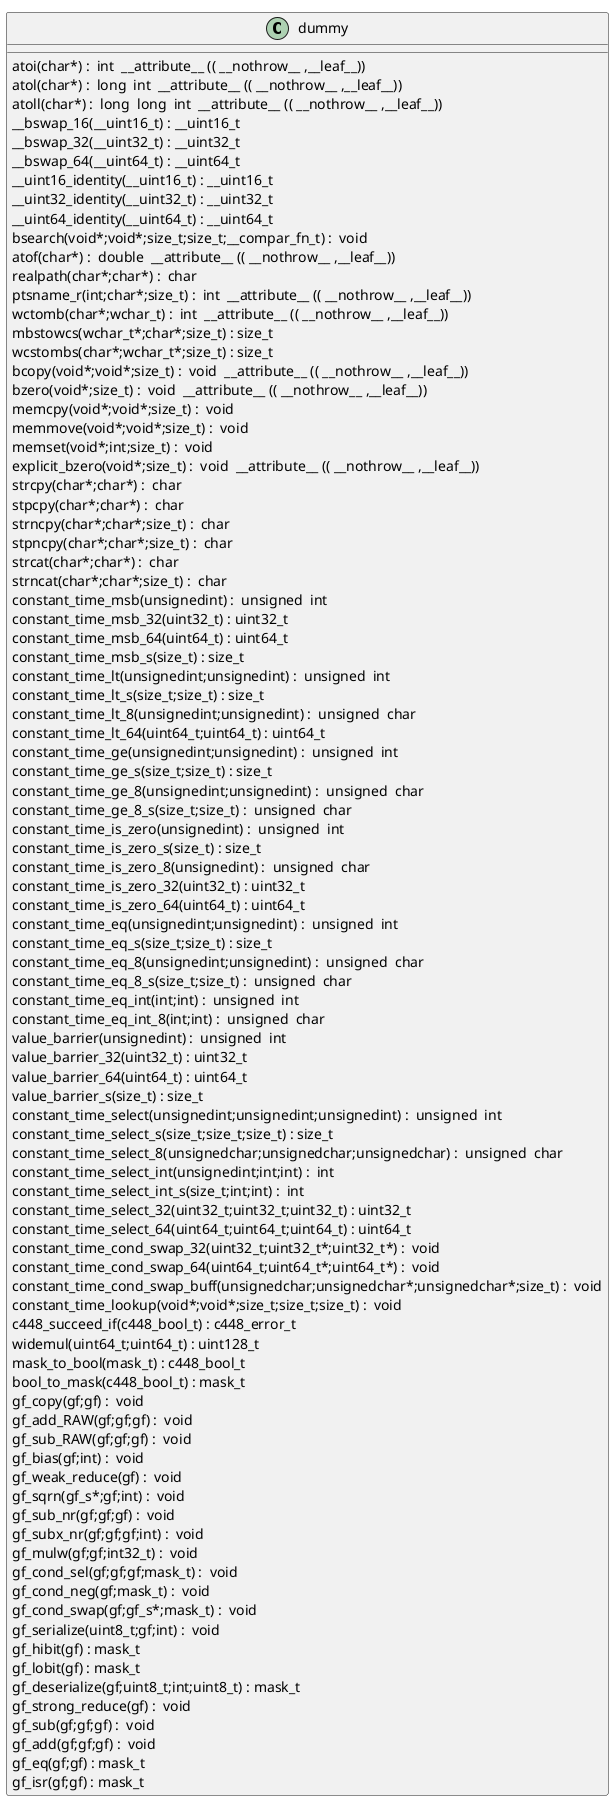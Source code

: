 @startuml
!pragma layout smetana
class dummy {
atoi(char*) :  int  __attribute__ (( __nothrow__ ,__leaf__)) [[[./../../../.././qc/crypto/ec/curve448/f_generic.c.html#171]]]
atol(char*) :  long  int  __attribute__ (( __nothrow__ ,__leaf__)) [[[./../../../.././qc/crypto/ec/curve448/f_generic.c.html#176]]]
atoll(char*) :  long  long  int  __attribute__ (( __nothrow__ ,__leaf__)) [[[./../../../.././qc/crypto/ec/curve448/f_generic.c.html#183]]]
__bswap_16(__uint16_t) : __uint16_t [[[./../../../.././qc/crypto/ec/curve448/f_generic.c.html#483]]]
__bswap_32(__uint32_t) : __uint32_t [[[./../../../.././qc/crypto/ec/curve448/f_generic.c.html#498]]]
__bswap_64(__uint64_t) : __uint64_t [[[./../../../.././qc/crypto/ec/curve448/f_generic.c.html#508]]]
__uint16_identity(__uint16_t) : __uint16_t [[[./../../../.././qc/crypto/ec/curve448/f_generic.c.html#520]]]
__uint32_identity(__uint32_t) : __uint32_t [[[./../../../.././qc/crypto/ec/curve448/f_generic.c.html#526]]]
__uint64_identity(__uint64_t) : __uint64_t [[[./../../../.././qc/crypto/ec/curve448/f_generic.c.html#532]]]
bsearch(void*;void*;size_t;size_t;__compar_fn_t) :  void  [[[./../../../.././qc/crypto/ec/curve448/f_generic.c.html#1200]]]
atof(char*) :  double  __attribute__ (( __nothrow__ ,__leaf__)) [[[./../../../.././qc/crypto/ec/curve448/f_generic.c.html#1]]]
realpath(char*;char*) :  char  [[[./../../../.././qc/crypto/ec/curve448/f_generic.c.html#1]]]
ptsname_r(int;char*;size_t) :  int  __attribute__ (( __nothrow__ ,__leaf__)) [[[./../../../.././qc/crypto/ec/curve448/f_generic.c.html#1]]]
wctomb(char*;wchar_t) :  int  __attribute__ (( __nothrow__ ,__leaf__)) [[[./../../../.././qc/crypto/ec/curve448/f_generic.c.html#1]]]
mbstowcs(wchar_t*;char*;size_t) : size_t [[[./../../../.././qc/crypto/ec/curve448/f_generic.c.html#1]]]
wcstombs(char*;wchar_t*;size_t) : size_t [[[./../../../.././qc/crypto/ec/curve448/f_generic.c.html#1]]]
bcopy(void*;void*;size_t) :  void  __attribute__ (( __nothrow__ ,__leaf__)) [[[./../../../.././qc/crypto/ec/curve448/f_generic.c.html#1]]]
bzero(void*;size_t) :  void  __attribute__ (( __nothrow__ ,__leaf__)) [[[./../../../.././qc/crypto/ec/curve448/f_generic.c.html#1]]]
memcpy(void*;void*;size_t) :  void  [[[./../../../.././qc/crypto/ec/curve448/f_generic.c.html#1]]]
memmove(void*;void*;size_t) :  void  [[[./../../../.././qc/crypto/ec/curve448/f_generic.c.html#1]]]
memset(void*;int;size_t) :  void  [[[./../../../.././qc/crypto/ec/curve448/f_generic.c.html#1]]]
explicit_bzero(void*;size_t) :  void  __attribute__ (( __nothrow__ ,__leaf__)) [[[./../../../.././qc/crypto/ec/curve448/f_generic.c.html#1]]]
strcpy(char*;char*) :  char  [[[./../../../.././qc/crypto/ec/curve448/f_generic.c.html#1]]]
stpcpy(char*;char*) :  char  [[[./../../../.././qc/crypto/ec/curve448/f_generic.c.html#1]]]
strncpy(char*;char*;size_t) :  char  [[[./../../../.././qc/crypto/ec/curve448/f_generic.c.html#1]]]
stpncpy(char*;char*;size_t) :  char  [[[./../../../.././qc/crypto/ec/curve448/f_generic.c.html#1]]]
strcat(char*;char*) :  char  [[[./../../../.././qc/crypto/ec/curve448/f_generic.c.html#1]]]
strncat(char*;char*;size_t) :  char  [[[./../../../.././qc/crypto/ec/curve448/f_generic.c.html#1]]]
constant_time_msb(unsignedint) :  unsigned  int  [[[./../../../.././qc/crypto/ec/curve448/f_generic.c.html#1]]]
constant_time_msb_32(uint32_t) : uint32_t [[[./../../../.././qc/crypto/ec/curve448/f_generic.c.html#1]]]
constant_time_msb_64(uint64_t) : uint64_t [[[./../../../.././qc/crypto/ec/curve448/f_generic.c.html#1]]]
constant_time_msb_s(size_t) : size_t [[[./../../../.././qc/crypto/ec/curve448/f_generic.c.html#1]]]
constant_time_lt(unsignedint;unsignedint) :  unsigned  int  [[[./../../../.././qc/crypto/ec/curve448/f_generic.c.html#1]]]
constant_time_lt_s(size_t;size_t) : size_t [[[./../../../.././qc/crypto/ec/curve448/f_generic.c.html#1]]]
constant_time_lt_8(unsignedint;unsignedint) :  unsigned  char  [[[./../../../.././qc/crypto/ec/curve448/f_generic.c.html#1]]]
constant_time_lt_64(uint64_t;uint64_t) : uint64_t [[[./../../../.././qc/crypto/ec/curve448/f_generic.c.html#1]]]
constant_time_ge(unsignedint;unsignedint) :  unsigned  int  [[[./../../../.././qc/crypto/ec/curve448/f_generic.c.html#1]]]
constant_time_ge_s(size_t;size_t) : size_t [[[./../../../.././qc/crypto/ec/curve448/f_generic.c.html#1]]]
constant_time_ge_8(unsignedint;unsignedint) :  unsigned  char  [[[./../../../.././qc/crypto/ec/curve448/f_generic.c.html#1]]]
constant_time_ge_8_s(size_t;size_t) :  unsigned  char  [[[./../../../.././qc/crypto/ec/curve448/f_generic.c.html#1]]]
constant_time_is_zero(unsignedint) :  unsigned  int  [[[./../../../.././qc/crypto/ec/curve448/f_generic.c.html#1]]]
constant_time_is_zero_s(size_t) : size_t [[[./../../../.././qc/crypto/ec/curve448/f_generic.c.html#1]]]
constant_time_is_zero_8(unsignedint) :  unsigned  char  [[[./../../../.././qc/crypto/ec/curve448/f_generic.c.html#1]]]
constant_time_is_zero_32(uint32_t) : uint32_t [[[./../../../.././qc/crypto/ec/curve448/f_generic.c.html#1]]]
constant_time_is_zero_64(uint64_t) : uint64_t [[[./../../../.././qc/crypto/ec/curve448/f_generic.c.html#1]]]
constant_time_eq(unsignedint;unsignedint) :  unsigned  int  [[[./../../../.././qc/crypto/ec/curve448/f_generic.c.html#1]]]
constant_time_eq_s(size_t;size_t) : size_t [[[./../../../.././qc/crypto/ec/curve448/f_generic.c.html#1]]]
constant_time_eq_8(unsignedint;unsignedint) :  unsigned  char  [[[./../../../.././qc/crypto/ec/curve448/f_generic.c.html#1]]]
constant_time_eq_8_s(size_t;size_t) :  unsigned  char  [[[./../../../.././qc/crypto/ec/curve448/f_generic.c.html#1]]]
constant_time_eq_int(int;int) :  unsigned  int  [[[./../../../.././qc/crypto/ec/curve448/f_generic.c.html#1]]]
constant_time_eq_int_8(int;int) :  unsigned  char  [[[./../../../.././qc/crypto/ec/curve448/f_generic.c.html#1]]]
value_barrier(unsignedint) :  unsigned  int  [[[./../../../.././qc/crypto/ec/curve448/f_generic.c.html#1]]]
value_barrier_32(uint32_t) : uint32_t [[[./../../../.././qc/crypto/ec/curve448/f_generic.c.html#1]]]
value_barrier_64(uint64_t) : uint64_t [[[./../../../.././qc/crypto/ec/curve448/f_generic.c.html#1]]]
value_barrier_s(size_t) : size_t [[[./../../../.././qc/crypto/ec/curve448/f_generic.c.html#1]]]
constant_time_select(unsignedint;unsignedint;unsignedint) :  unsigned  int  [[[./../../../.././qc/crypto/ec/curve448/f_generic.c.html#1]]]
constant_time_select_s(size_t;size_t;size_t) : size_t [[[./../../../.././qc/crypto/ec/curve448/f_generic.c.html#1]]]
constant_time_select_8(unsignedchar;unsignedchar;unsignedchar) :  unsigned  char  [[[./../../../.././qc/crypto/ec/curve448/f_generic.c.html#1]]]
constant_time_select_int(unsignedint;int;int) :  int  [[[./../../../.././qc/crypto/ec/curve448/f_generic.c.html#1]]]
constant_time_select_int_s(size_t;int;int) :  int  [[[./../../../.././qc/crypto/ec/curve448/f_generic.c.html#1]]]
constant_time_select_32(uint32_t;uint32_t;uint32_t) : uint32_t [[[./../../../.././qc/crypto/ec/curve448/f_generic.c.html#1]]]
constant_time_select_64(uint64_t;uint64_t;uint64_t) : uint64_t [[[./../../../.././qc/crypto/ec/curve448/f_generic.c.html#1]]]
constant_time_cond_swap_32(uint32_t;uint32_t*;uint32_t*) :  void  [[[./../../../.././qc/crypto/ec/curve448/f_generic.c.html#1]]]
constant_time_cond_swap_64(uint64_t;uint64_t*;uint64_t*) :  void  [[[./../../../.././qc/crypto/ec/curve448/f_generic.c.html#1]]]
constant_time_cond_swap_buff(unsignedchar;unsignedchar*;unsignedchar*;size_t) :  void  [[[./../../../.././qc/crypto/ec/curve448/f_generic.c.html#1]]]
constant_time_lookup(void*;void*;size_t;size_t;size_t) :  void  [[[./../../../.././qc/crypto/ec/curve448/f_generic.c.html#1]]]
c448_succeed_if(c448_bool_t) : c448_error_t [[[./../../../.././qc/crypto/ec/curve448/f_generic.c.html#1]]]
widemul(uint64_t;uint64_t) : uint128_t [[[./../../../.././qc/crypto/ec/curve448/f_generic.c.html#1]]]
mask_to_bool(mask_t) : c448_bool_t [[[./../../../.././qc/crypto/ec/curve448/f_generic.c.html#1]]]
bool_to_mask(c448_bool_t) : mask_t [[[./../../../.././qc/crypto/ec/curve448/f_generic.c.html#1]]]
gf_copy(gf;gf) :  void  [[[./../../../.././qc/crypto/ec/curve448/f_generic.c.html#1]]]
gf_add_RAW(gf;gf;gf) :  void  [[[./../../../.././qc/crypto/ec/curve448/f_generic.c.html#1]]]
gf_sub_RAW(gf;gf;gf) :  void  [[[./../../../.././qc/crypto/ec/curve448/f_generic.c.html#1]]]
gf_bias(gf;int) :  void  [[[./../../../.././qc/crypto/ec/curve448/f_generic.c.html#1]]]
gf_weak_reduce(gf) :  void  [[[./../../../.././qc/crypto/ec/curve448/f_generic.c.html#1]]]
gf_sqrn(gf_s*;gf;int) :  void  [[[./../../../.././qc/crypto/ec/curve448/f_generic.c.html#1]]]
gf_sub_nr(gf;gf;gf) :  void  [[[./../../../.././qc/crypto/ec/curve448/f_generic.c.html#1]]]
gf_subx_nr(gf;gf;gf;int) :  void  [[[./../../../.././qc/crypto/ec/curve448/f_generic.c.html#1]]]
gf_mulw(gf;gf;int32_t) :  void  [[[./../../../.././qc/crypto/ec/curve448/f_generic.c.html#1]]]
gf_cond_sel(gf;gf;gf;mask_t) :  void  [[[./../../../.././qc/crypto/ec/curve448/f_generic.c.html#1]]]
gf_cond_neg(gf;mask_t) :  void  [[[./../../../.././qc/crypto/ec/curve448/f_generic.c.html#1]]]
gf_cond_swap(gf;gf_s*;mask_t) :  void  [[[./../../../.././qc/crypto/ec/curve448/f_generic.c.html#1]]]
gf_serialize(uint8_t;gf;int) :  void  [[[./../../../.././qc/crypto/ec/curve448/f_generic.c.html#1]]]
gf_hibit(gf) : mask_t [[[./../../../.././qc/crypto/ec/curve448/f_generic.c.html#1]]]
gf_lobit(gf) : mask_t [[[./../../../.././qc/crypto/ec/curve448/f_generic.c.html#1]]]
gf_deserialize(gf;uint8_t;int;uint8_t) : mask_t [[[./../../../.././qc/crypto/ec/curve448/f_generic.c.html#1]]]
gf_strong_reduce(gf) :  void  [[[./../../../.././qc/crypto/ec/curve448/f_generic.c.html#1]]]
gf_sub(gf;gf;gf) :  void  [[[./../../../.././qc/crypto/ec/curve448/f_generic.c.html#1]]]
gf_add(gf;gf;gf) :  void  [[[./../../../.././qc/crypto/ec/curve448/f_generic.c.html#1]]]
gf_eq(gf;gf) : mask_t [[[./../../../.././qc/crypto/ec/curve448/f_generic.c.html#1]]]
gf_isr(gf;gf) : mask_t [[[./../../../.././qc/crypto/ec/curve448/f_generic.c.html#1]]]
} 
@enduml
